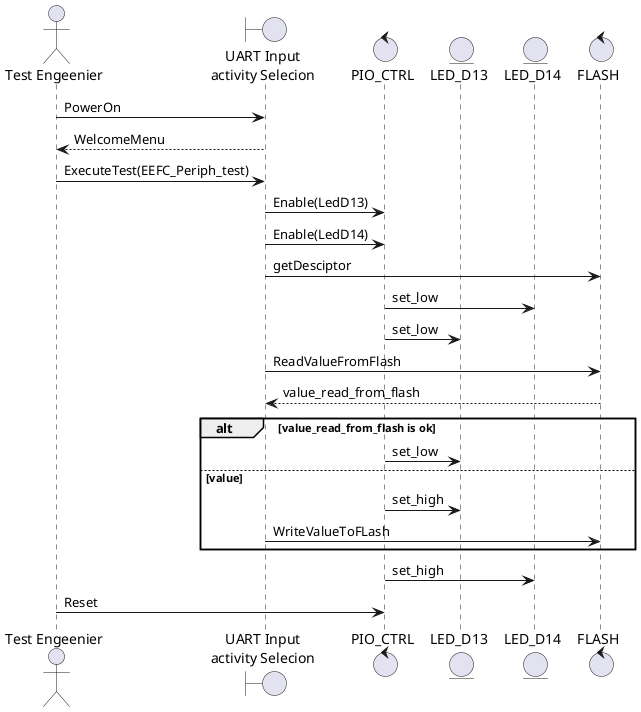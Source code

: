 @startuml
actor "Test Engeenier" as User
boundary "UART Input\nactivity Selecion" as ActivityManager 
control PIO_CTRL
entity LED_D13
entity LED_D14
'entity BUTTON_SW2
'entity BUTTON_SW3
'control TIMER
control FLASH

User -> ActivityManager : PowerOn
ActivityManager --> User : WelcomeMenu
User -> ActivityManager: ExecuteTest(EEFC_Periph_test)
ActivityManager -> PIO_CTRL : Enable(LedD13)
ActivityManager -> PIO_CTRL : Enable(LedD14)

ActivityManager -> FLASH : getDesciptor
PIO_CTRL -> LED_D14: set_low
PIO_CTRL -> LED_D13: set_low

ActivityManager -> FLASH : ReadValueFromFlash
FLASH --> ActivityManager : value_read_from_flash

alt value_read_from_flash is ok

    PIO_CTRL -> LED_D13 : set_low

else value

     PIO_CTRL -> LED_D13 : set_high
     ActivityManager -> FLASH : WriteValueToFLash

end
PIO_CTRL -> LED_D14: set_high
User -> PIO_CTRL : Reset
@enduml